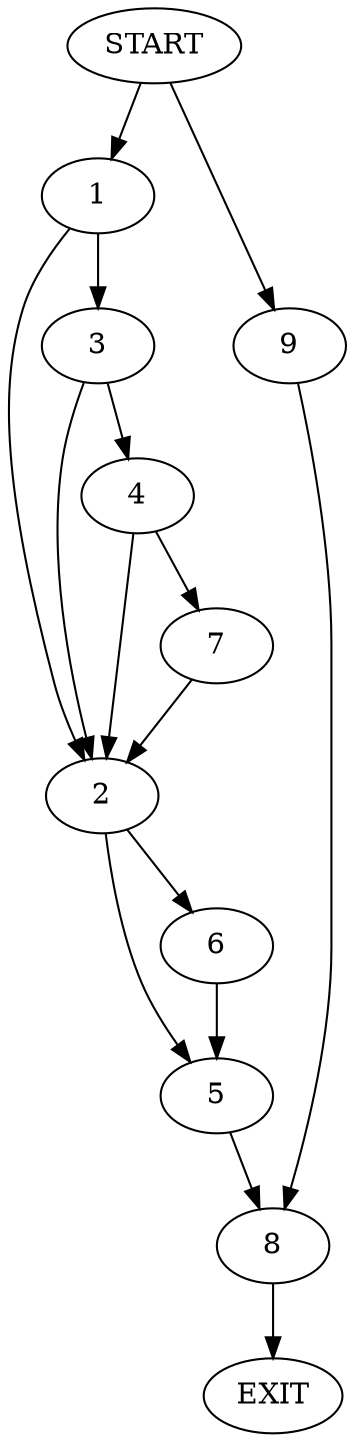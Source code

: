 digraph {
0 [label="START"]
10 [label="EXIT"]
0 -> 1
1 -> 2
1 -> 3
3 -> 4
3 -> 2
2 -> 5
2 -> 6
4 -> 2
4 -> 7
7 -> 2
6 -> 5
5 -> 8
8 -> 10
0 -> 9
9 -> 8
}
